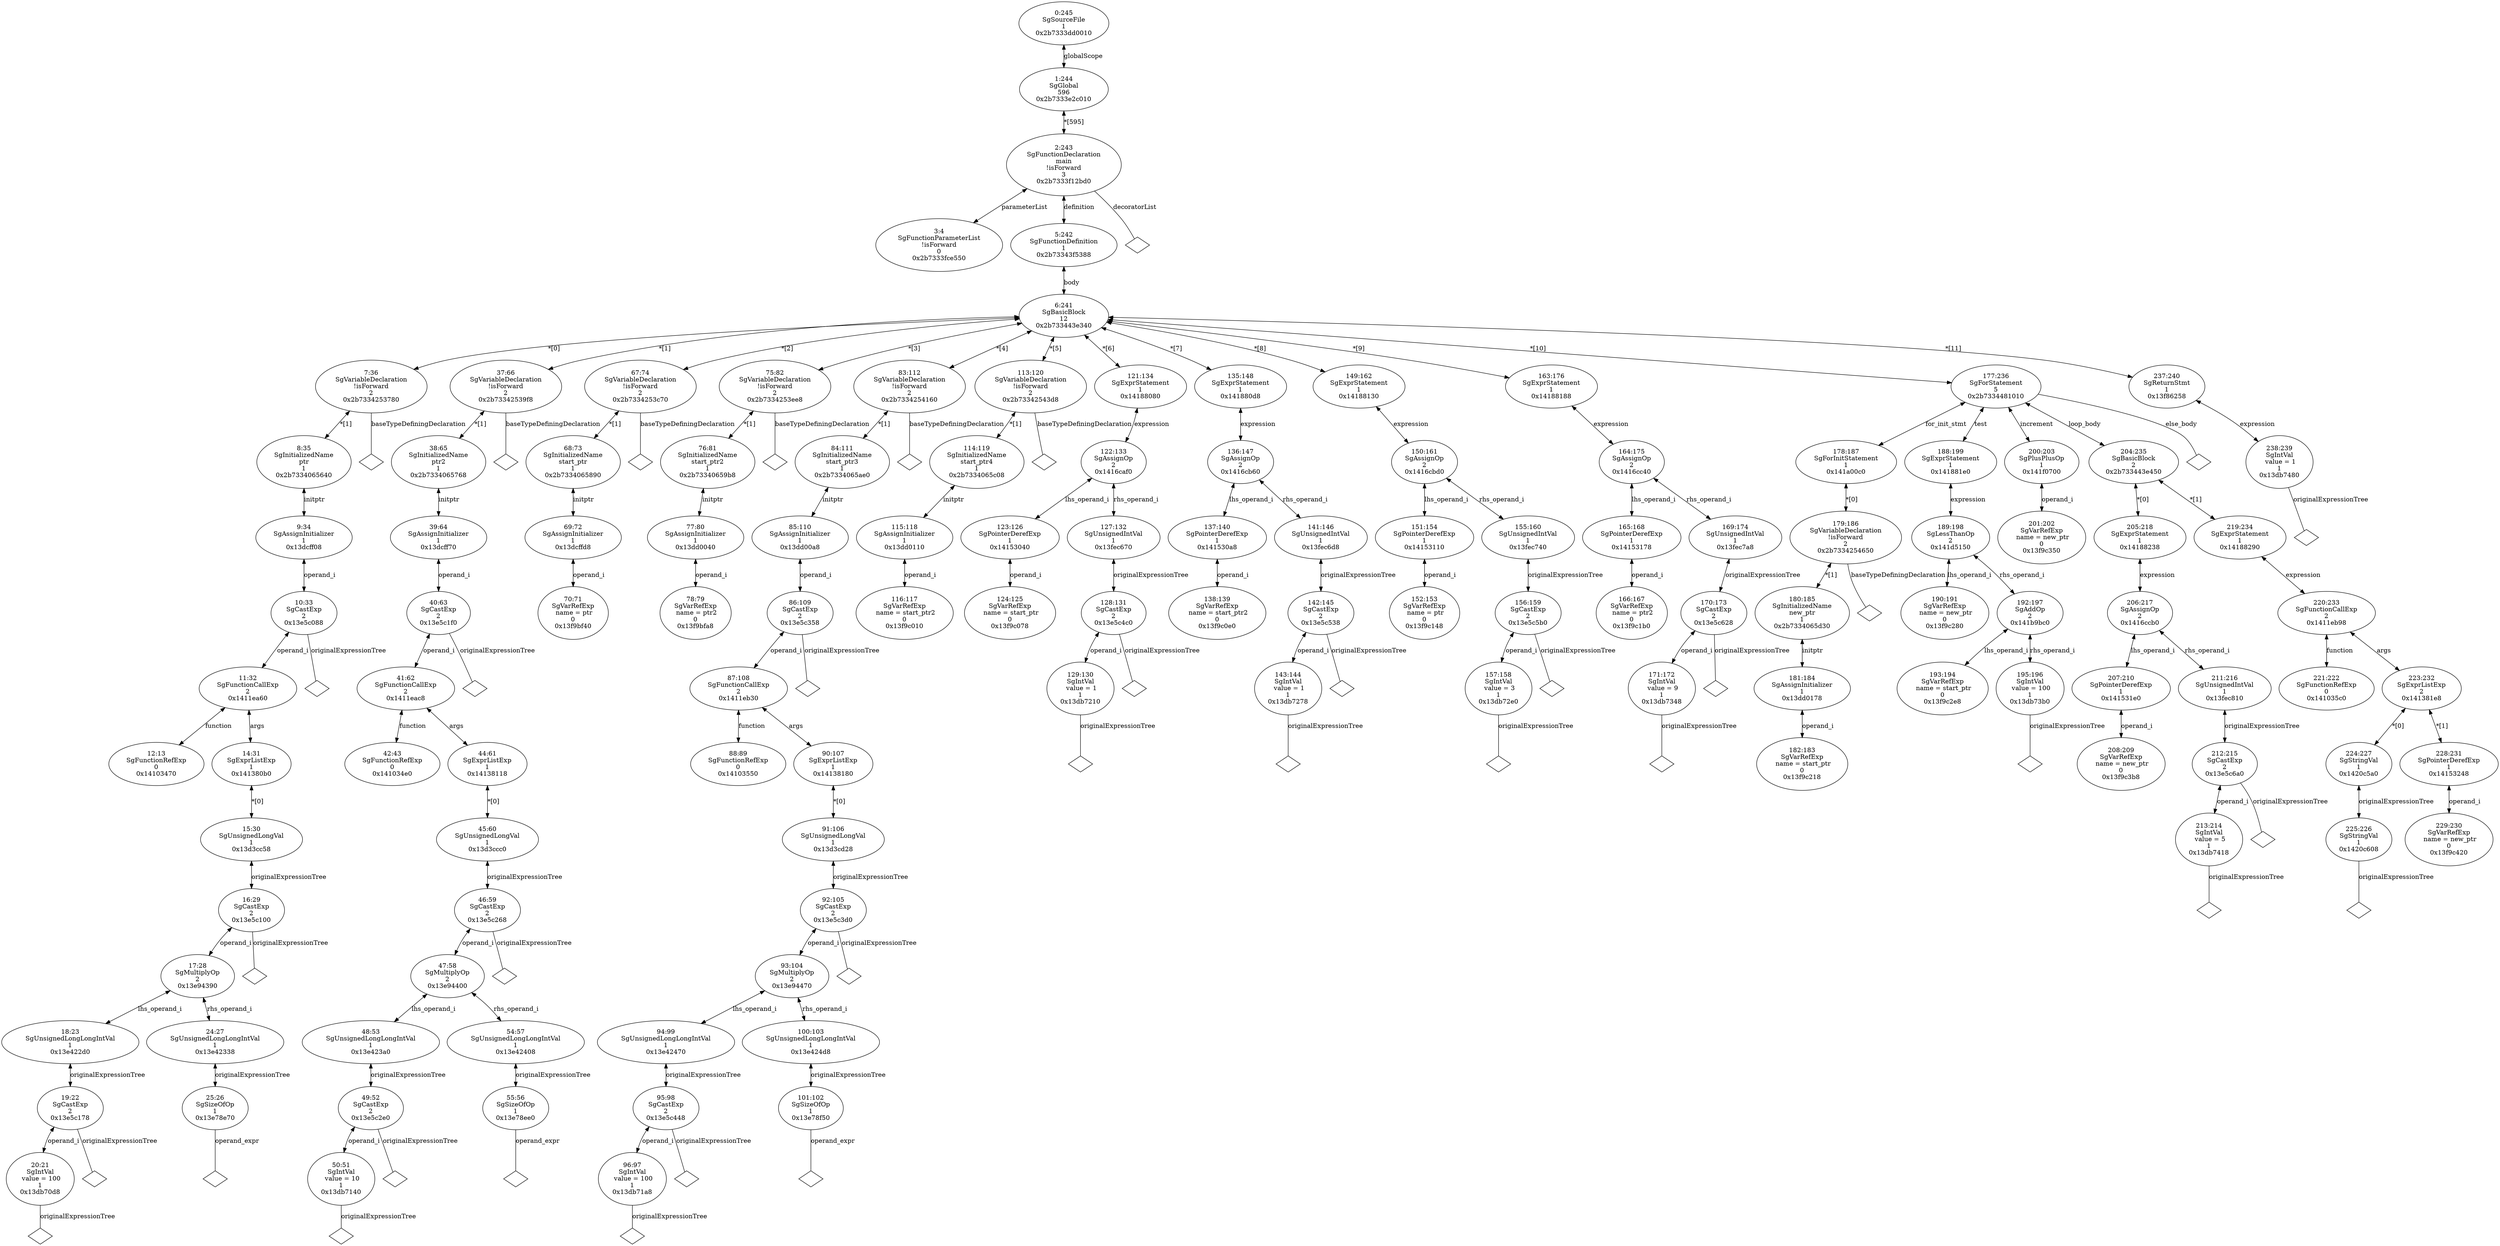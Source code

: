digraph "G./pointer_example5.cpp.dot" {
"0x2b7333fce550"[label="3:4\nSgFunctionParameterList\n!isForward\n0\n0x2b7333fce550\n" ];
"0x14103470"[label="12:13\nSgFunctionRefExp\n0\n0x14103470\n" ];
"0x13db70d8"[label="20:21\nSgIntVal\n value = 100\n1\n0x13db70d8\n" ];
"0x13db70d8" -> "0x13db70d8__originalExpressionTree__null"[label="originalExpressionTree" dir=none ];
"0x13db70d8__originalExpressionTree__null"[label="" shape=diamond ];
"0x13e5c178"[label="19:22\nSgCastExp\n2\n0x13e5c178\n" ];
"0x13e5c178" -> "0x13db70d8"[label="operand_i" dir=both ];
"0x13e5c178" -> "0x13e5c178__originalExpressionTree__null"[label="originalExpressionTree" dir=none ];
"0x13e5c178__originalExpressionTree__null"[label="" shape=diamond ];
"0x13e422d0"[label="18:23\nSgUnsignedLongLongIntVal\n1\n0x13e422d0\n" ];
"0x13e422d0" -> "0x13e5c178"[label="originalExpressionTree" dir=both ];
"0x13e78e70"[label="25:26\nSgSizeOfOp\n1\n0x13e78e70\n" ];
"0x13e78e70" -> "0x13e78e70__operand_expr__null"[label="operand_expr" dir=none ];
"0x13e78e70__operand_expr__null"[label="" shape=diamond ];
"0x13e42338"[label="24:27\nSgUnsignedLongLongIntVal\n1\n0x13e42338\n" ];
"0x13e42338" -> "0x13e78e70"[label="originalExpressionTree" dir=both ];
"0x13e94390"[label="17:28\nSgMultiplyOp\n2\n0x13e94390\n" ];
"0x13e94390" -> "0x13e422d0"[label="lhs_operand_i" dir=both ];
"0x13e94390" -> "0x13e42338"[label="rhs_operand_i" dir=both ];
"0x13e5c100"[label="16:29\nSgCastExp\n2\n0x13e5c100\n" ];
"0x13e5c100" -> "0x13e94390"[label="operand_i" dir=both ];
"0x13e5c100" -> "0x13e5c100__originalExpressionTree__null"[label="originalExpressionTree" dir=none ];
"0x13e5c100__originalExpressionTree__null"[label="" shape=diamond ];
"0x13d3cc58"[label="15:30\nSgUnsignedLongVal\n1\n0x13d3cc58\n" ];
"0x13d3cc58" -> "0x13e5c100"[label="originalExpressionTree" dir=both ];
"0x141380b0"[label="14:31\nSgExprListExp\n1\n0x141380b0\n" ];
"0x141380b0" -> "0x13d3cc58"[label="*[0]" dir=both ];
"0x1411ea60"[label="11:32\nSgFunctionCallExp\n2\n0x1411ea60\n" ];
"0x1411ea60" -> "0x14103470"[label="function" dir=both ];
"0x1411ea60" -> "0x141380b0"[label="args" dir=both ];
"0x13e5c088"[label="10:33\nSgCastExp\n2\n0x13e5c088\n" ];
"0x13e5c088" -> "0x1411ea60"[label="operand_i" dir=both ];
"0x13e5c088" -> "0x13e5c088__originalExpressionTree__null"[label="originalExpressionTree" dir=none ];
"0x13e5c088__originalExpressionTree__null"[label="" shape=diamond ];
"0x13dcff08"[label="9:34\nSgAssignInitializer\n1\n0x13dcff08\n" ];
"0x13dcff08" -> "0x13e5c088"[label="operand_i" dir=both ];
"0x2b7334065640"[label="8:35\nSgInitializedName\nptr\n1\n0x2b7334065640\n" ];
"0x2b7334065640" -> "0x13dcff08"[label="initptr" dir=both ];
"0x2b7334253780"[label="7:36\nSgVariableDeclaration\n!isForward\n2\n0x2b7334253780\n" ];
"0x2b7334253780" -> "0x2b7334253780__baseTypeDefiningDeclaration__null"[label="baseTypeDefiningDeclaration" dir=none ];
"0x2b7334253780__baseTypeDefiningDeclaration__null"[label="" shape=diamond ];
"0x2b7334253780" -> "0x2b7334065640"[label="*[1]" dir=both ];
"0x141034e0"[label="42:43\nSgFunctionRefExp\n0\n0x141034e0\n" ];
"0x13db7140"[label="50:51\nSgIntVal\n value = 10\n1\n0x13db7140\n" ];
"0x13db7140" -> "0x13db7140__originalExpressionTree__null"[label="originalExpressionTree" dir=none ];
"0x13db7140__originalExpressionTree__null"[label="" shape=diamond ];
"0x13e5c2e0"[label="49:52\nSgCastExp\n2\n0x13e5c2e0\n" ];
"0x13e5c2e0" -> "0x13db7140"[label="operand_i" dir=both ];
"0x13e5c2e0" -> "0x13e5c2e0__originalExpressionTree__null"[label="originalExpressionTree" dir=none ];
"0x13e5c2e0__originalExpressionTree__null"[label="" shape=diamond ];
"0x13e423a0"[label="48:53\nSgUnsignedLongLongIntVal\n1\n0x13e423a0\n" ];
"0x13e423a0" -> "0x13e5c2e0"[label="originalExpressionTree" dir=both ];
"0x13e78ee0"[label="55:56\nSgSizeOfOp\n1\n0x13e78ee0\n" ];
"0x13e78ee0" -> "0x13e78ee0__operand_expr__null"[label="operand_expr" dir=none ];
"0x13e78ee0__operand_expr__null"[label="" shape=diamond ];
"0x13e42408"[label="54:57\nSgUnsignedLongLongIntVal\n1\n0x13e42408\n" ];
"0x13e42408" -> "0x13e78ee0"[label="originalExpressionTree" dir=both ];
"0x13e94400"[label="47:58\nSgMultiplyOp\n2\n0x13e94400\n" ];
"0x13e94400" -> "0x13e423a0"[label="lhs_operand_i" dir=both ];
"0x13e94400" -> "0x13e42408"[label="rhs_operand_i" dir=both ];
"0x13e5c268"[label="46:59\nSgCastExp\n2\n0x13e5c268\n" ];
"0x13e5c268" -> "0x13e94400"[label="operand_i" dir=both ];
"0x13e5c268" -> "0x13e5c268__originalExpressionTree__null"[label="originalExpressionTree" dir=none ];
"0x13e5c268__originalExpressionTree__null"[label="" shape=diamond ];
"0x13d3ccc0"[label="45:60\nSgUnsignedLongVal\n1\n0x13d3ccc0\n" ];
"0x13d3ccc0" -> "0x13e5c268"[label="originalExpressionTree" dir=both ];
"0x14138118"[label="44:61\nSgExprListExp\n1\n0x14138118\n" ];
"0x14138118" -> "0x13d3ccc0"[label="*[0]" dir=both ];
"0x1411eac8"[label="41:62\nSgFunctionCallExp\n2\n0x1411eac8\n" ];
"0x1411eac8" -> "0x141034e0"[label="function" dir=both ];
"0x1411eac8" -> "0x14138118"[label="args" dir=both ];
"0x13e5c1f0"[label="40:63\nSgCastExp\n2\n0x13e5c1f0\n" ];
"0x13e5c1f0" -> "0x1411eac8"[label="operand_i" dir=both ];
"0x13e5c1f0" -> "0x13e5c1f0__originalExpressionTree__null"[label="originalExpressionTree" dir=none ];
"0x13e5c1f0__originalExpressionTree__null"[label="" shape=diamond ];
"0x13dcff70"[label="39:64\nSgAssignInitializer\n1\n0x13dcff70\n" ];
"0x13dcff70" -> "0x13e5c1f0"[label="operand_i" dir=both ];
"0x2b7334065768"[label="38:65\nSgInitializedName\nptr2\n1\n0x2b7334065768\n" ];
"0x2b7334065768" -> "0x13dcff70"[label="initptr" dir=both ];
"0x2b73342539f8"[label="37:66\nSgVariableDeclaration\n!isForward\n2\n0x2b73342539f8\n" ];
"0x2b73342539f8" -> "0x2b73342539f8__baseTypeDefiningDeclaration__null"[label="baseTypeDefiningDeclaration" dir=none ];
"0x2b73342539f8__baseTypeDefiningDeclaration__null"[label="" shape=diamond ];
"0x2b73342539f8" -> "0x2b7334065768"[label="*[1]" dir=both ];
"0x13f9bf40"[label="70:71\nSgVarRefExp\n name = ptr\n0\n0x13f9bf40\n" ];
"0x13dcffd8"[label="69:72\nSgAssignInitializer\n1\n0x13dcffd8\n" ];
"0x13dcffd8" -> "0x13f9bf40"[label="operand_i" dir=both ];
"0x2b7334065890"[label="68:73\nSgInitializedName\nstart_ptr\n1\n0x2b7334065890\n" ];
"0x2b7334065890" -> "0x13dcffd8"[label="initptr" dir=both ];
"0x2b7334253c70"[label="67:74\nSgVariableDeclaration\n!isForward\n2\n0x2b7334253c70\n" ];
"0x2b7334253c70" -> "0x2b7334253c70__baseTypeDefiningDeclaration__null"[label="baseTypeDefiningDeclaration" dir=none ];
"0x2b7334253c70__baseTypeDefiningDeclaration__null"[label="" shape=diamond ];
"0x2b7334253c70" -> "0x2b7334065890"[label="*[1]" dir=both ];
"0x13f9bfa8"[label="78:79\nSgVarRefExp\n name = ptr2\n0\n0x13f9bfa8\n" ];
"0x13dd0040"[label="77:80\nSgAssignInitializer\n1\n0x13dd0040\n" ];
"0x13dd0040" -> "0x13f9bfa8"[label="operand_i" dir=both ];
"0x2b73340659b8"[label="76:81\nSgInitializedName\nstart_ptr2\n1\n0x2b73340659b8\n" ];
"0x2b73340659b8" -> "0x13dd0040"[label="initptr" dir=both ];
"0x2b7334253ee8"[label="75:82\nSgVariableDeclaration\n!isForward\n2\n0x2b7334253ee8\n" ];
"0x2b7334253ee8" -> "0x2b7334253ee8__baseTypeDefiningDeclaration__null"[label="baseTypeDefiningDeclaration" dir=none ];
"0x2b7334253ee8__baseTypeDefiningDeclaration__null"[label="" shape=diamond ];
"0x2b7334253ee8" -> "0x2b73340659b8"[label="*[1]" dir=both ];
"0x14103550"[label="88:89\nSgFunctionRefExp\n0\n0x14103550\n" ];
"0x13db71a8"[label="96:97\nSgIntVal\n value = 100\n1\n0x13db71a8\n" ];
"0x13db71a8" -> "0x13db71a8__originalExpressionTree__null"[label="originalExpressionTree" dir=none ];
"0x13db71a8__originalExpressionTree__null"[label="" shape=diamond ];
"0x13e5c448"[label="95:98\nSgCastExp\n2\n0x13e5c448\n" ];
"0x13e5c448" -> "0x13db71a8"[label="operand_i" dir=both ];
"0x13e5c448" -> "0x13e5c448__originalExpressionTree__null"[label="originalExpressionTree" dir=none ];
"0x13e5c448__originalExpressionTree__null"[label="" shape=diamond ];
"0x13e42470"[label="94:99\nSgUnsignedLongLongIntVal\n1\n0x13e42470\n" ];
"0x13e42470" -> "0x13e5c448"[label="originalExpressionTree" dir=both ];
"0x13e78f50"[label="101:102\nSgSizeOfOp\n1\n0x13e78f50\n" ];
"0x13e78f50" -> "0x13e78f50__operand_expr__null"[label="operand_expr" dir=none ];
"0x13e78f50__operand_expr__null"[label="" shape=diamond ];
"0x13e424d8"[label="100:103\nSgUnsignedLongLongIntVal\n1\n0x13e424d8\n" ];
"0x13e424d8" -> "0x13e78f50"[label="originalExpressionTree" dir=both ];
"0x13e94470"[label="93:104\nSgMultiplyOp\n2\n0x13e94470\n" ];
"0x13e94470" -> "0x13e42470"[label="lhs_operand_i" dir=both ];
"0x13e94470" -> "0x13e424d8"[label="rhs_operand_i" dir=both ];
"0x13e5c3d0"[label="92:105\nSgCastExp\n2\n0x13e5c3d0\n" ];
"0x13e5c3d0" -> "0x13e94470"[label="operand_i" dir=both ];
"0x13e5c3d0" -> "0x13e5c3d0__originalExpressionTree__null"[label="originalExpressionTree" dir=none ];
"0x13e5c3d0__originalExpressionTree__null"[label="" shape=diamond ];
"0x13d3cd28"[label="91:106\nSgUnsignedLongVal\n1\n0x13d3cd28\n" ];
"0x13d3cd28" -> "0x13e5c3d0"[label="originalExpressionTree" dir=both ];
"0x14138180"[label="90:107\nSgExprListExp\n1\n0x14138180\n" ];
"0x14138180" -> "0x13d3cd28"[label="*[0]" dir=both ];
"0x1411eb30"[label="87:108\nSgFunctionCallExp\n2\n0x1411eb30\n" ];
"0x1411eb30" -> "0x14103550"[label="function" dir=both ];
"0x1411eb30" -> "0x14138180"[label="args" dir=both ];
"0x13e5c358"[label="86:109\nSgCastExp\n2\n0x13e5c358\n" ];
"0x13e5c358" -> "0x1411eb30"[label="operand_i" dir=both ];
"0x13e5c358" -> "0x13e5c358__originalExpressionTree__null"[label="originalExpressionTree" dir=none ];
"0x13e5c358__originalExpressionTree__null"[label="" shape=diamond ];
"0x13dd00a8"[label="85:110\nSgAssignInitializer\n1\n0x13dd00a8\n" ];
"0x13dd00a8" -> "0x13e5c358"[label="operand_i" dir=both ];
"0x2b7334065ae0"[label="84:111\nSgInitializedName\nstart_ptr3\n1\n0x2b7334065ae0\n" ];
"0x2b7334065ae0" -> "0x13dd00a8"[label="initptr" dir=both ];
"0x2b7334254160"[label="83:112\nSgVariableDeclaration\n!isForward\n2\n0x2b7334254160\n" ];
"0x2b7334254160" -> "0x2b7334254160__baseTypeDefiningDeclaration__null"[label="baseTypeDefiningDeclaration" dir=none ];
"0x2b7334254160__baseTypeDefiningDeclaration__null"[label="" shape=diamond ];
"0x2b7334254160" -> "0x2b7334065ae0"[label="*[1]" dir=both ];
"0x13f9c010"[label="116:117\nSgVarRefExp\n name = start_ptr2\n0\n0x13f9c010\n" ];
"0x13dd0110"[label="115:118\nSgAssignInitializer\n1\n0x13dd0110\n" ];
"0x13dd0110" -> "0x13f9c010"[label="operand_i" dir=both ];
"0x2b7334065c08"[label="114:119\nSgInitializedName\nstart_ptr4\n1\n0x2b7334065c08\n" ];
"0x2b7334065c08" -> "0x13dd0110"[label="initptr" dir=both ];
"0x2b73342543d8"[label="113:120\nSgVariableDeclaration\n!isForward\n2\n0x2b73342543d8\n" ];
"0x2b73342543d8" -> "0x2b73342543d8__baseTypeDefiningDeclaration__null"[label="baseTypeDefiningDeclaration" dir=none ];
"0x2b73342543d8__baseTypeDefiningDeclaration__null"[label="" shape=diamond ];
"0x2b73342543d8" -> "0x2b7334065c08"[label="*[1]" dir=both ];
"0x13f9c078"[label="124:125\nSgVarRefExp\n name = start_ptr\n0\n0x13f9c078\n" ];
"0x14153040"[label="123:126\nSgPointerDerefExp\n1\n0x14153040\n" ];
"0x14153040" -> "0x13f9c078"[label="operand_i" dir=both ];
"0x13db7210"[label="129:130\nSgIntVal\n value = 1\n1\n0x13db7210\n" ];
"0x13db7210" -> "0x13db7210__originalExpressionTree__null"[label="originalExpressionTree" dir=none ];
"0x13db7210__originalExpressionTree__null"[label="" shape=diamond ];
"0x13e5c4c0"[label="128:131\nSgCastExp\n2\n0x13e5c4c0\n" ];
"0x13e5c4c0" -> "0x13db7210"[label="operand_i" dir=both ];
"0x13e5c4c0" -> "0x13e5c4c0__originalExpressionTree__null"[label="originalExpressionTree" dir=none ];
"0x13e5c4c0__originalExpressionTree__null"[label="" shape=diamond ];
"0x13fec670"[label="127:132\nSgUnsignedIntVal\n1\n0x13fec670\n" ];
"0x13fec670" -> "0x13e5c4c0"[label="originalExpressionTree" dir=both ];
"0x1416caf0"[label="122:133\nSgAssignOp\n2\n0x1416caf0\n" ];
"0x1416caf0" -> "0x14153040"[label="lhs_operand_i" dir=both ];
"0x1416caf0" -> "0x13fec670"[label="rhs_operand_i" dir=both ];
"0x14188080"[label="121:134\nSgExprStatement\n1\n0x14188080\n" ];
"0x14188080" -> "0x1416caf0"[label="expression" dir=both ];
"0x13f9c0e0"[label="138:139\nSgVarRefExp\n name = start_ptr2\n0\n0x13f9c0e0\n" ];
"0x141530a8"[label="137:140\nSgPointerDerefExp\n1\n0x141530a8\n" ];
"0x141530a8" -> "0x13f9c0e0"[label="operand_i" dir=both ];
"0x13db7278"[label="143:144\nSgIntVal\n value = 1\n1\n0x13db7278\n" ];
"0x13db7278" -> "0x13db7278__originalExpressionTree__null"[label="originalExpressionTree" dir=none ];
"0x13db7278__originalExpressionTree__null"[label="" shape=diamond ];
"0x13e5c538"[label="142:145\nSgCastExp\n2\n0x13e5c538\n" ];
"0x13e5c538" -> "0x13db7278"[label="operand_i" dir=both ];
"0x13e5c538" -> "0x13e5c538__originalExpressionTree__null"[label="originalExpressionTree" dir=none ];
"0x13e5c538__originalExpressionTree__null"[label="" shape=diamond ];
"0x13fec6d8"[label="141:146\nSgUnsignedIntVal\n1\n0x13fec6d8\n" ];
"0x13fec6d8" -> "0x13e5c538"[label="originalExpressionTree" dir=both ];
"0x1416cb60"[label="136:147\nSgAssignOp\n2\n0x1416cb60\n" ];
"0x1416cb60" -> "0x141530a8"[label="lhs_operand_i" dir=both ];
"0x1416cb60" -> "0x13fec6d8"[label="rhs_operand_i" dir=both ];
"0x141880d8"[label="135:148\nSgExprStatement\n1\n0x141880d8\n" ];
"0x141880d8" -> "0x1416cb60"[label="expression" dir=both ];
"0x13f9c148"[label="152:153\nSgVarRefExp\n name = ptr\n0\n0x13f9c148\n" ];
"0x14153110"[label="151:154\nSgPointerDerefExp\n1\n0x14153110\n" ];
"0x14153110" -> "0x13f9c148"[label="operand_i" dir=both ];
"0x13db72e0"[label="157:158\nSgIntVal\n value = 3\n1\n0x13db72e0\n" ];
"0x13db72e0" -> "0x13db72e0__originalExpressionTree__null"[label="originalExpressionTree" dir=none ];
"0x13db72e0__originalExpressionTree__null"[label="" shape=diamond ];
"0x13e5c5b0"[label="156:159\nSgCastExp\n2\n0x13e5c5b0\n" ];
"0x13e5c5b0" -> "0x13db72e0"[label="operand_i" dir=both ];
"0x13e5c5b0" -> "0x13e5c5b0__originalExpressionTree__null"[label="originalExpressionTree" dir=none ];
"0x13e5c5b0__originalExpressionTree__null"[label="" shape=diamond ];
"0x13fec740"[label="155:160\nSgUnsignedIntVal\n1\n0x13fec740\n" ];
"0x13fec740" -> "0x13e5c5b0"[label="originalExpressionTree" dir=both ];
"0x1416cbd0"[label="150:161\nSgAssignOp\n2\n0x1416cbd0\n" ];
"0x1416cbd0" -> "0x14153110"[label="lhs_operand_i" dir=both ];
"0x1416cbd0" -> "0x13fec740"[label="rhs_operand_i" dir=both ];
"0x14188130"[label="149:162\nSgExprStatement\n1\n0x14188130\n" ];
"0x14188130" -> "0x1416cbd0"[label="expression" dir=both ];
"0x13f9c1b0"[label="166:167\nSgVarRefExp\n name = ptr2\n0\n0x13f9c1b0\n" ];
"0x14153178"[label="165:168\nSgPointerDerefExp\n1\n0x14153178\n" ];
"0x14153178" -> "0x13f9c1b0"[label="operand_i" dir=both ];
"0x13db7348"[label="171:172\nSgIntVal\n value = 9\n1\n0x13db7348\n" ];
"0x13db7348" -> "0x13db7348__originalExpressionTree__null"[label="originalExpressionTree" dir=none ];
"0x13db7348__originalExpressionTree__null"[label="" shape=diamond ];
"0x13e5c628"[label="170:173\nSgCastExp\n2\n0x13e5c628\n" ];
"0x13e5c628" -> "0x13db7348"[label="operand_i" dir=both ];
"0x13e5c628" -> "0x13e5c628__originalExpressionTree__null"[label="originalExpressionTree" dir=none ];
"0x13e5c628__originalExpressionTree__null"[label="" shape=diamond ];
"0x13fec7a8"[label="169:174\nSgUnsignedIntVal\n1\n0x13fec7a8\n" ];
"0x13fec7a8" -> "0x13e5c628"[label="originalExpressionTree" dir=both ];
"0x1416cc40"[label="164:175\nSgAssignOp\n2\n0x1416cc40\n" ];
"0x1416cc40" -> "0x14153178"[label="lhs_operand_i" dir=both ];
"0x1416cc40" -> "0x13fec7a8"[label="rhs_operand_i" dir=both ];
"0x14188188"[label="163:176\nSgExprStatement\n1\n0x14188188\n" ];
"0x14188188" -> "0x1416cc40"[label="expression" dir=both ];
"0x13f9c218"[label="182:183\nSgVarRefExp\n name = start_ptr\n0\n0x13f9c218\n" ];
"0x13dd0178"[label="181:184\nSgAssignInitializer\n1\n0x13dd0178\n" ];
"0x13dd0178" -> "0x13f9c218"[label="operand_i" dir=both ];
"0x2b7334065d30"[label="180:185\nSgInitializedName\nnew_ptr\n1\n0x2b7334065d30\n" ];
"0x2b7334065d30" -> "0x13dd0178"[label="initptr" dir=both ];
"0x2b7334254650"[label="179:186\nSgVariableDeclaration\n!isForward\n2\n0x2b7334254650\n" ];
"0x2b7334254650" -> "0x2b7334254650__baseTypeDefiningDeclaration__null"[label="baseTypeDefiningDeclaration" dir=none ];
"0x2b7334254650__baseTypeDefiningDeclaration__null"[label="" shape=diamond ];
"0x2b7334254650" -> "0x2b7334065d30"[label="*[1]" dir=both ];
"0x141a00c0"[label="178:187\nSgForInitStatement\n1\n0x141a00c0\n" ];
"0x141a00c0" -> "0x2b7334254650"[label="*[0]" dir=both ];
"0x13f9c280"[label="190:191\nSgVarRefExp\n name = new_ptr\n0\n0x13f9c280\n" ];
"0x13f9c2e8"[label="193:194\nSgVarRefExp\n name = start_ptr\n0\n0x13f9c2e8\n" ];
"0x13db73b0"[label="195:196\nSgIntVal\n value = 100\n1\n0x13db73b0\n" ];
"0x13db73b0" -> "0x13db73b0__originalExpressionTree__null"[label="originalExpressionTree" dir=none ];
"0x13db73b0__originalExpressionTree__null"[label="" shape=diamond ];
"0x141b9bc0"[label="192:197\nSgAddOp\n2\n0x141b9bc0\n" ];
"0x141b9bc0" -> "0x13f9c2e8"[label="lhs_operand_i" dir=both ];
"0x141b9bc0" -> "0x13db73b0"[label="rhs_operand_i" dir=both ];
"0x141d5150"[label="189:198\nSgLessThanOp\n2\n0x141d5150\n" ];
"0x141d5150" -> "0x13f9c280"[label="lhs_operand_i" dir=both ];
"0x141d5150" -> "0x141b9bc0"[label="rhs_operand_i" dir=both ];
"0x141881e0"[label="188:199\nSgExprStatement\n1\n0x141881e0\n" ];
"0x141881e0" -> "0x141d5150"[label="expression" dir=both ];
"0x13f9c350"[label="201:202\nSgVarRefExp\n name = new_ptr\n0\n0x13f9c350\n" ];
"0x141f0700"[label="200:203\nSgPlusPlusOp\n1\n0x141f0700\n" ];
"0x141f0700" -> "0x13f9c350"[label="operand_i" dir=both ];
"0x13f9c3b8"[label="208:209\nSgVarRefExp\n name = new_ptr\n0\n0x13f9c3b8\n" ];
"0x141531e0"[label="207:210\nSgPointerDerefExp\n1\n0x141531e0\n" ];
"0x141531e0" -> "0x13f9c3b8"[label="operand_i" dir=both ];
"0x13db7418"[label="213:214\nSgIntVal\n value = 5\n1\n0x13db7418\n" ];
"0x13db7418" -> "0x13db7418__originalExpressionTree__null"[label="originalExpressionTree" dir=none ];
"0x13db7418__originalExpressionTree__null"[label="" shape=diamond ];
"0x13e5c6a0"[label="212:215\nSgCastExp\n2\n0x13e5c6a0\n" ];
"0x13e5c6a0" -> "0x13db7418"[label="operand_i" dir=both ];
"0x13e5c6a0" -> "0x13e5c6a0__originalExpressionTree__null"[label="originalExpressionTree" dir=none ];
"0x13e5c6a0__originalExpressionTree__null"[label="" shape=diamond ];
"0x13fec810"[label="211:216\nSgUnsignedIntVal\n1\n0x13fec810\n" ];
"0x13fec810" -> "0x13e5c6a0"[label="originalExpressionTree" dir=both ];
"0x1416ccb0"[label="206:217\nSgAssignOp\n2\n0x1416ccb0\n" ];
"0x1416ccb0" -> "0x141531e0"[label="lhs_operand_i" dir=both ];
"0x1416ccb0" -> "0x13fec810"[label="rhs_operand_i" dir=both ];
"0x14188238"[label="205:218\nSgExprStatement\n1\n0x14188238\n" ];
"0x14188238" -> "0x1416ccb0"[label="expression" dir=both ];
"0x141035c0"[label="221:222\nSgFunctionRefExp\n0\n0x141035c0\n" ];
"0x1420c608"[label="225:226\nSgStringVal\n1\n0x1420c608\n" ];
"0x1420c608" -> "0x1420c608__originalExpressionTree__null"[label="originalExpressionTree" dir=none ];
"0x1420c608__originalExpressionTree__null"[label="" shape=diamond ];
"0x1420c5a0"[label="224:227\nSgStringVal\n1\n0x1420c5a0\n" ];
"0x1420c5a0" -> "0x1420c608"[label="originalExpressionTree" dir=both ];
"0x13f9c420"[label="229:230\nSgVarRefExp\n name = new_ptr\n0\n0x13f9c420\n" ];
"0x14153248"[label="228:231\nSgPointerDerefExp\n1\n0x14153248\n" ];
"0x14153248" -> "0x13f9c420"[label="operand_i" dir=both ];
"0x141381e8"[label="223:232\nSgExprListExp\n2\n0x141381e8\n" ];
"0x141381e8" -> "0x1420c5a0"[label="*[0]" dir=both ];
"0x141381e8" -> "0x14153248"[label="*[1]" dir=both ];
"0x1411eb98"[label="220:233\nSgFunctionCallExp\n2\n0x1411eb98\n" ];
"0x1411eb98" -> "0x141035c0"[label="function" dir=both ];
"0x1411eb98" -> "0x141381e8"[label="args" dir=both ];
"0x14188290"[label="219:234\nSgExprStatement\n1\n0x14188290\n" ];
"0x14188290" -> "0x1411eb98"[label="expression" dir=both ];
"0x2b733443e450"[label="204:235\nSgBasicBlock\n2\n0x2b733443e450\n" ];
"0x2b733443e450" -> "0x14188238"[label="*[0]" dir=both ];
"0x2b733443e450" -> "0x14188290"[label="*[1]" dir=both ];
"0x2b7334481010"[label="177:236\nSgForStatement\n5\n0x2b7334481010\n" ];
"0x2b7334481010" -> "0x141a00c0"[label="for_init_stmt" dir=both ];
"0x2b7334481010" -> "0x141881e0"[label="test" dir=both ];
"0x2b7334481010" -> "0x141f0700"[label="increment" dir=both ];
"0x2b7334481010" -> "0x2b733443e450"[label="loop_body" dir=both ];
"0x2b7334481010" -> "0x2b7334481010__else_body__null"[label="else_body" dir=none ];
"0x2b7334481010__else_body__null"[label="" shape=diamond ];
"0x13db7480"[label="238:239\nSgIntVal\n value = 1\n1\n0x13db7480\n" ];
"0x13db7480" -> "0x13db7480__originalExpressionTree__null"[label="originalExpressionTree" dir=none ];
"0x13db7480__originalExpressionTree__null"[label="" shape=diamond ];
"0x13f86258"[label="237:240\nSgReturnStmt\n1\n0x13f86258\n" ];
"0x13f86258" -> "0x13db7480"[label="expression" dir=both ];
"0x2b733443e340"[label="6:241\nSgBasicBlock\n12\n0x2b733443e340\n" ];
"0x2b733443e340" -> "0x2b7334253780"[label="*[0]" dir=both ];
"0x2b733443e340" -> "0x2b73342539f8"[label="*[1]" dir=both ];
"0x2b733443e340" -> "0x2b7334253c70"[label="*[2]" dir=both ];
"0x2b733443e340" -> "0x2b7334253ee8"[label="*[3]" dir=both ];
"0x2b733443e340" -> "0x2b7334254160"[label="*[4]" dir=both ];
"0x2b733443e340" -> "0x2b73342543d8"[label="*[5]" dir=both ];
"0x2b733443e340" -> "0x14188080"[label="*[6]" dir=both ];
"0x2b733443e340" -> "0x141880d8"[label="*[7]" dir=both ];
"0x2b733443e340" -> "0x14188130"[label="*[8]" dir=both ];
"0x2b733443e340" -> "0x14188188"[label="*[9]" dir=both ];
"0x2b733443e340" -> "0x2b7334481010"[label="*[10]" dir=both ];
"0x2b733443e340" -> "0x13f86258"[label="*[11]" dir=both ];
"0x2b73343f5388"[label="5:242\nSgFunctionDefinition\n1\n0x2b73343f5388\n" ];
"0x2b73343f5388" -> "0x2b733443e340"[label="body" dir=both ];
"0x2b7333f12bd0"[label="2:243\nSgFunctionDeclaration\nmain\n!isForward\n3\n0x2b7333f12bd0\n" ];
"0x2b7333f12bd0" -> "0x2b7333fce550"[label="parameterList" dir=both ];
"0x2b7333f12bd0" -> "0x2b7333f12bd0__decoratorList__null"[label="decoratorList" dir=none ];
"0x2b7333f12bd0__decoratorList__null"[label="" shape=diamond ];
"0x2b7333f12bd0" -> "0x2b73343f5388"[label="definition" dir=both ];
"0x2b7333e2c010"[label="1:244\nSgGlobal\n596\n0x2b7333e2c010\n" ];
"0x2b7333e2c010" -> "0x2b7333f12bd0"[label="*[595]" dir=both ];
"0x2b7333dd0010"[label="0:245\nSgSourceFile\n1\n0x2b7333dd0010\n" ];
"0x2b7333dd0010" -> "0x2b7333e2c010"[label="globalScope" dir=both ];
}
